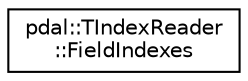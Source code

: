 digraph "Graphical Class Hierarchy"
{
  edge [fontname="Helvetica",fontsize="10",labelfontname="Helvetica",labelfontsize="10"];
  node [fontname="Helvetica",fontsize="10",shape=record];
  rankdir="LR";
  Node1 [label="pdal::TIndexReader\l::FieldIndexes",height=0.2,width=0.4,color="black", fillcolor="white", style="filled",URL="$classpdal_1_1TIndexReader.html#structpdal_1_1TIndexReader_1_1FieldIndexes"];
}
